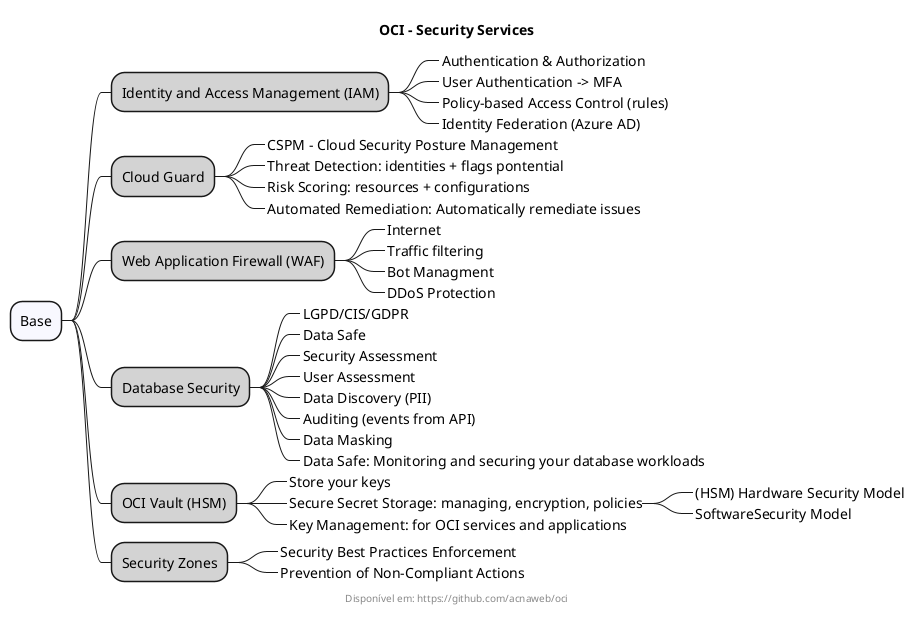 @startmindmap

title "OCI - Security Services"
footer Disponível em: https://github.com/acnaweb/oci

*[#F8F8FF] Base

**[#LightGray] Identity and Access Management (IAM)
***_ Authentication & Authorization
***_ User Authentication -> MFA
***_ Policy-based Access Control (rules)
***_ Identity Federation (Azure AD)

**[#LightGray] Cloud Guard
***_ CSPM - Cloud Security Posture Management
***_ Threat Detection: identities + flags pontential 
***_ Risk Scoring: resources + configurations 
***_ Automated Remediation: Automatically remediate issues

**[#LightGray] Web Application Firewall (WAF)
***_ Internet
***_ Traffic filtering
***_ Bot Managment
***_ DDoS Protection

**[#LightGray] Database Security
***_ LGPD/CIS/GDPR
***_ Data Safe
***_ Security Assessment
***_ User Assessment
***_ Data Discovery (PII)
***_ Auditing (events from API)
***_ Data Masking
***_ Data Safe: Monitoring and securing your database workloads

**[#LightGray] OCI Vault (HSM)
***_ Store your keys
***_ Secure Secret Storage: managing, encryption, policies
****_ (HSM) Hardware Security Model
****_ SoftwareSecurity Model
***_ Key Management: for OCI services and applications

**[#LightGray] Security Zones
***_ Security Best Practices Enforcement
***_ Prevention of Non-Compliant Actions

@endmindmap
